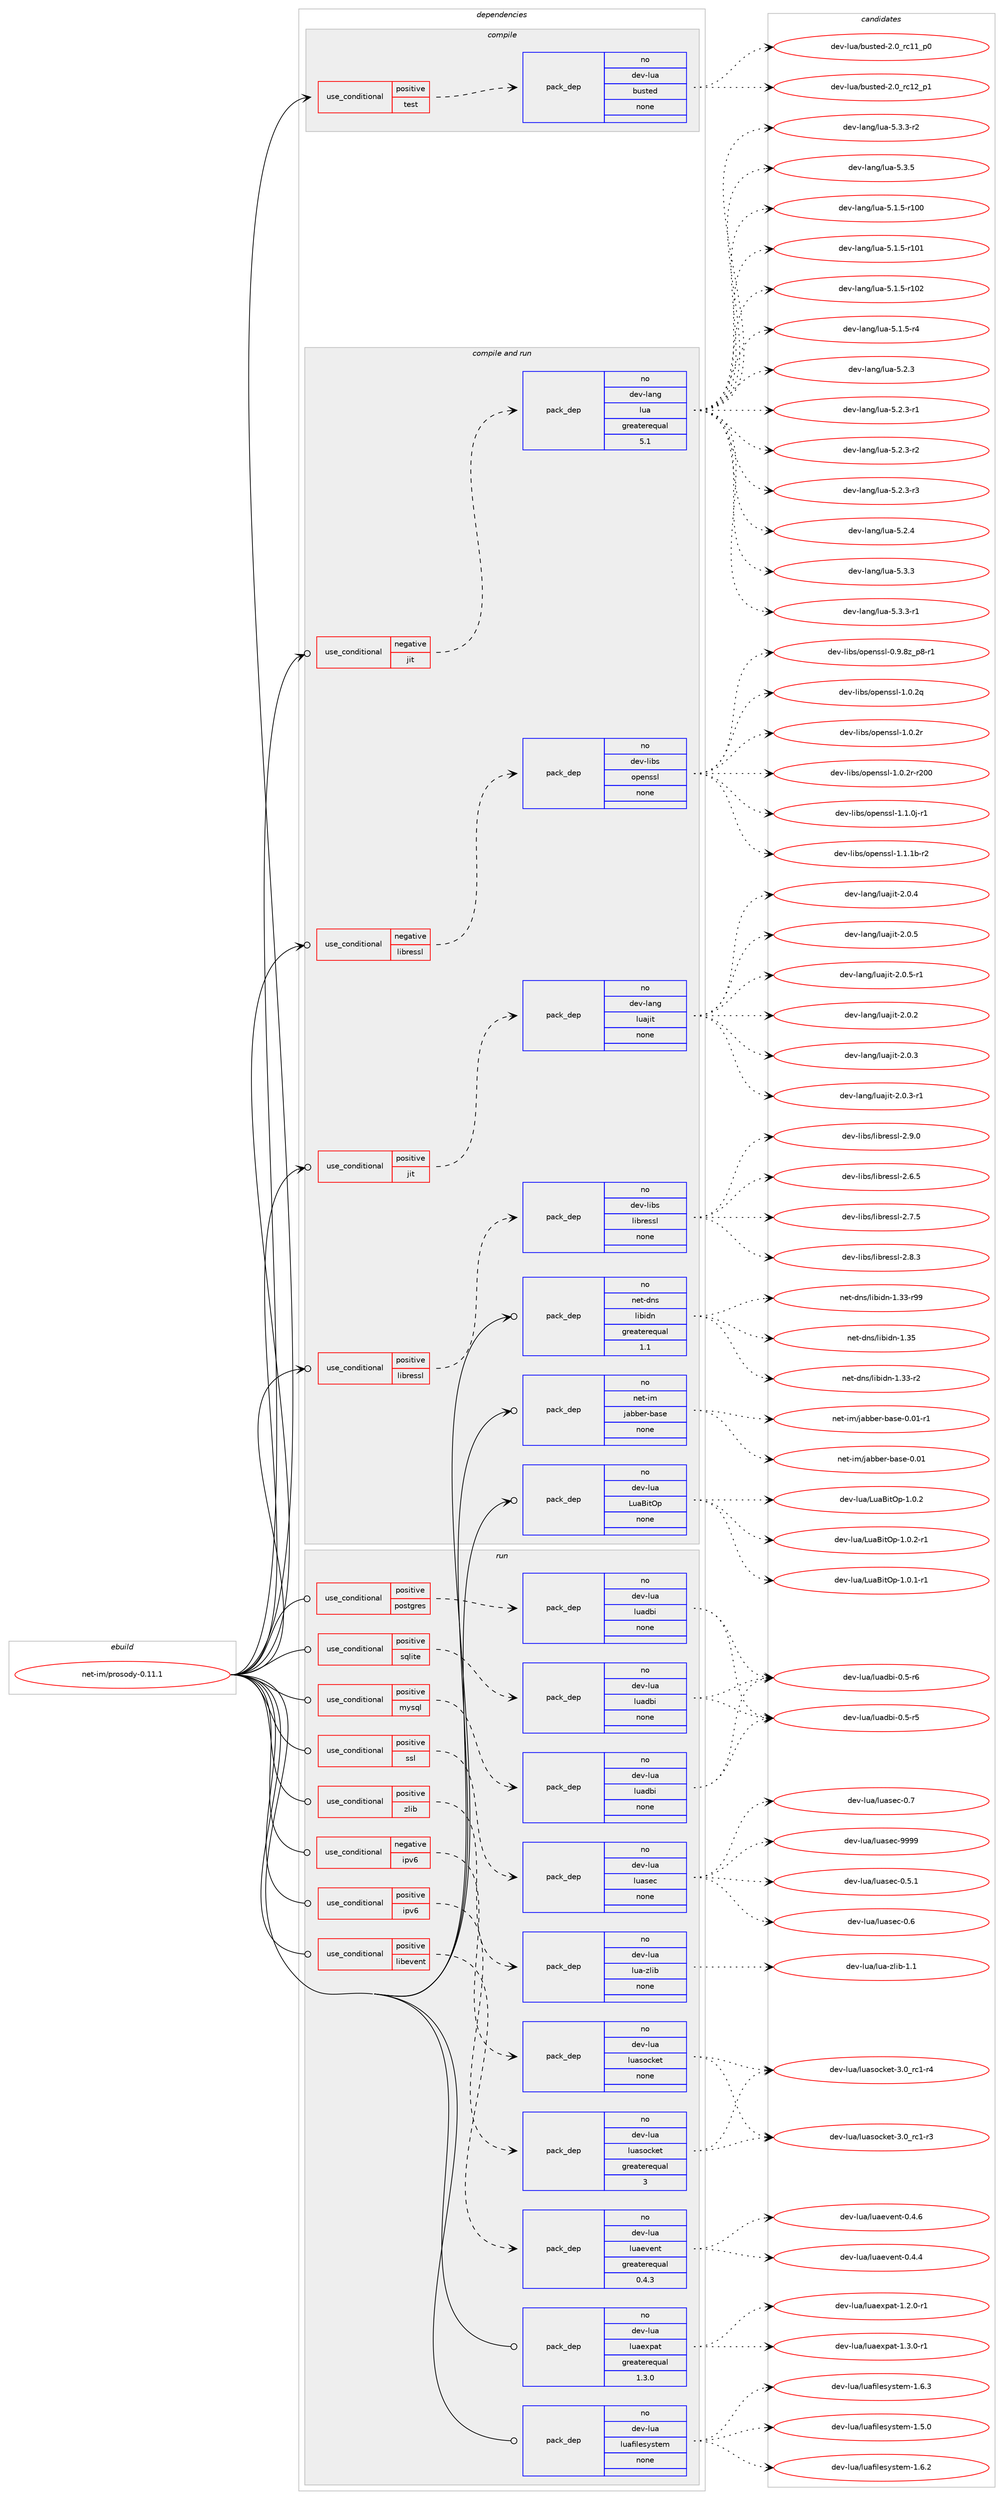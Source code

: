 digraph prolog {

# *************
# Graph options
# *************

newrank=true;
concentrate=true;
compound=true;
graph [rankdir=LR,fontname=Helvetica,fontsize=10,ranksep=1.5];#, ranksep=2.5, nodesep=0.2];
edge  [arrowhead=vee];
node  [fontname=Helvetica,fontsize=10];

# **********
# The ebuild
# **********

subgraph cluster_leftcol {
color=gray;
rank=same;
label=<<i>ebuild</i>>;
id [label="net-im/prosody-0.11.1", color=red, width=4, href="../net-im/prosody-0.11.1.svg"];
}

# ****************
# The dependencies
# ****************

subgraph cluster_midcol {
color=gray;
label=<<i>dependencies</i>>;
subgraph cluster_compile {
fillcolor="#eeeeee";
style=filled;
label=<<i>compile</i>>;
subgraph cond445117 {
dependency1655398 [label=<<TABLE BORDER="0" CELLBORDER="1" CELLSPACING="0" CELLPADDING="4"><TR><TD ROWSPAN="3" CELLPADDING="10">use_conditional</TD></TR><TR><TD>positive</TD></TR><TR><TD>test</TD></TR></TABLE>>, shape=none, color=red];
subgraph pack1183447 {
dependency1655399 [label=<<TABLE BORDER="0" CELLBORDER="1" CELLSPACING="0" CELLPADDING="4" WIDTH="220"><TR><TD ROWSPAN="6" CELLPADDING="30">pack_dep</TD></TR><TR><TD WIDTH="110">no</TD></TR><TR><TD>dev-lua</TD></TR><TR><TD>busted</TD></TR><TR><TD>none</TD></TR><TR><TD></TD></TR></TABLE>>, shape=none, color=blue];
}
dependency1655398:e -> dependency1655399:w [weight=20,style="dashed",arrowhead="vee"];
}
id:e -> dependency1655398:w [weight=20,style="solid",arrowhead="vee"];
}
subgraph cluster_compileandrun {
fillcolor="#eeeeee";
style=filled;
label=<<i>compile and run</i>>;
subgraph cond445118 {
dependency1655400 [label=<<TABLE BORDER="0" CELLBORDER="1" CELLSPACING="0" CELLPADDING="4"><TR><TD ROWSPAN="3" CELLPADDING="10">use_conditional</TD></TR><TR><TD>negative</TD></TR><TR><TD>jit</TD></TR></TABLE>>, shape=none, color=red];
subgraph pack1183448 {
dependency1655401 [label=<<TABLE BORDER="0" CELLBORDER="1" CELLSPACING="0" CELLPADDING="4" WIDTH="220"><TR><TD ROWSPAN="6" CELLPADDING="30">pack_dep</TD></TR><TR><TD WIDTH="110">no</TD></TR><TR><TD>dev-lang</TD></TR><TR><TD>lua</TD></TR><TR><TD>greaterequal</TD></TR><TR><TD>5.1</TD></TR></TABLE>>, shape=none, color=blue];
}
dependency1655400:e -> dependency1655401:w [weight=20,style="dashed",arrowhead="vee"];
}
id:e -> dependency1655400:w [weight=20,style="solid",arrowhead="odotvee"];
subgraph cond445119 {
dependency1655402 [label=<<TABLE BORDER="0" CELLBORDER="1" CELLSPACING="0" CELLPADDING="4"><TR><TD ROWSPAN="3" CELLPADDING="10">use_conditional</TD></TR><TR><TD>negative</TD></TR><TR><TD>libressl</TD></TR></TABLE>>, shape=none, color=red];
subgraph pack1183449 {
dependency1655403 [label=<<TABLE BORDER="0" CELLBORDER="1" CELLSPACING="0" CELLPADDING="4" WIDTH="220"><TR><TD ROWSPAN="6" CELLPADDING="30">pack_dep</TD></TR><TR><TD WIDTH="110">no</TD></TR><TR><TD>dev-libs</TD></TR><TR><TD>openssl</TD></TR><TR><TD>none</TD></TR><TR><TD></TD></TR></TABLE>>, shape=none, color=blue];
}
dependency1655402:e -> dependency1655403:w [weight=20,style="dashed",arrowhead="vee"];
}
id:e -> dependency1655402:w [weight=20,style="solid",arrowhead="odotvee"];
subgraph cond445120 {
dependency1655404 [label=<<TABLE BORDER="0" CELLBORDER="1" CELLSPACING="0" CELLPADDING="4"><TR><TD ROWSPAN="3" CELLPADDING="10">use_conditional</TD></TR><TR><TD>positive</TD></TR><TR><TD>jit</TD></TR></TABLE>>, shape=none, color=red];
subgraph pack1183450 {
dependency1655405 [label=<<TABLE BORDER="0" CELLBORDER="1" CELLSPACING="0" CELLPADDING="4" WIDTH="220"><TR><TD ROWSPAN="6" CELLPADDING="30">pack_dep</TD></TR><TR><TD WIDTH="110">no</TD></TR><TR><TD>dev-lang</TD></TR><TR><TD>luajit</TD></TR><TR><TD>none</TD></TR><TR><TD></TD></TR></TABLE>>, shape=none, color=blue];
}
dependency1655404:e -> dependency1655405:w [weight=20,style="dashed",arrowhead="vee"];
}
id:e -> dependency1655404:w [weight=20,style="solid",arrowhead="odotvee"];
subgraph cond445121 {
dependency1655406 [label=<<TABLE BORDER="0" CELLBORDER="1" CELLSPACING="0" CELLPADDING="4"><TR><TD ROWSPAN="3" CELLPADDING="10">use_conditional</TD></TR><TR><TD>positive</TD></TR><TR><TD>libressl</TD></TR></TABLE>>, shape=none, color=red];
subgraph pack1183451 {
dependency1655407 [label=<<TABLE BORDER="0" CELLBORDER="1" CELLSPACING="0" CELLPADDING="4" WIDTH="220"><TR><TD ROWSPAN="6" CELLPADDING="30">pack_dep</TD></TR><TR><TD WIDTH="110">no</TD></TR><TR><TD>dev-libs</TD></TR><TR><TD>libressl</TD></TR><TR><TD>none</TD></TR><TR><TD></TD></TR></TABLE>>, shape=none, color=blue];
}
dependency1655406:e -> dependency1655407:w [weight=20,style="dashed",arrowhead="vee"];
}
id:e -> dependency1655406:w [weight=20,style="solid",arrowhead="odotvee"];
subgraph pack1183452 {
dependency1655408 [label=<<TABLE BORDER="0" CELLBORDER="1" CELLSPACING="0" CELLPADDING="4" WIDTH="220"><TR><TD ROWSPAN="6" CELLPADDING="30">pack_dep</TD></TR><TR><TD WIDTH="110">no</TD></TR><TR><TD>dev-lua</TD></TR><TR><TD>LuaBitOp</TD></TR><TR><TD>none</TD></TR><TR><TD></TD></TR></TABLE>>, shape=none, color=blue];
}
id:e -> dependency1655408:w [weight=20,style="solid",arrowhead="odotvee"];
subgraph pack1183453 {
dependency1655409 [label=<<TABLE BORDER="0" CELLBORDER="1" CELLSPACING="0" CELLPADDING="4" WIDTH="220"><TR><TD ROWSPAN="6" CELLPADDING="30">pack_dep</TD></TR><TR><TD WIDTH="110">no</TD></TR><TR><TD>net-dns</TD></TR><TR><TD>libidn</TD></TR><TR><TD>greaterequal</TD></TR><TR><TD>1.1</TD></TR></TABLE>>, shape=none, color=blue];
}
id:e -> dependency1655409:w [weight=20,style="solid",arrowhead="odotvee"];
subgraph pack1183454 {
dependency1655410 [label=<<TABLE BORDER="0" CELLBORDER="1" CELLSPACING="0" CELLPADDING="4" WIDTH="220"><TR><TD ROWSPAN="6" CELLPADDING="30">pack_dep</TD></TR><TR><TD WIDTH="110">no</TD></TR><TR><TD>net-im</TD></TR><TR><TD>jabber-base</TD></TR><TR><TD>none</TD></TR><TR><TD></TD></TR></TABLE>>, shape=none, color=blue];
}
id:e -> dependency1655410:w [weight=20,style="solid",arrowhead="odotvee"];
}
subgraph cluster_run {
fillcolor="#eeeeee";
style=filled;
label=<<i>run</i>>;
subgraph cond445122 {
dependency1655411 [label=<<TABLE BORDER="0" CELLBORDER="1" CELLSPACING="0" CELLPADDING="4"><TR><TD ROWSPAN="3" CELLPADDING="10">use_conditional</TD></TR><TR><TD>negative</TD></TR><TR><TD>ipv6</TD></TR></TABLE>>, shape=none, color=red];
subgraph pack1183455 {
dependency1655412 [label=<<TABLE BORDER="0" CELLBORDER="1" CELLSPACING="0" CELLPADDING="4" WIDTH="220"><TR><TD ROWSPAN="6" CELLPADDING="30">pack_dep</TD></TR><TR><TD WIDTH="110">no</TD></TR><TR><TD>dev-lua</TD></TR><TR><TD>luasocket</TD></TR><TR><TD>none</TD></TR><TR><TD></TD></TR></TABLE>>, shape=none, color=blue];
}
dependency1655411:e -> dependency1655412:w [weight=20,style="dashed",arrowhead="vee"];
}
id:e -> dependency1655411:w [weight=20,style="solid",arrowhead="odot"];
subgraph cond445123 {
dependency1655413 [label=<<TABLE BORDER="0" CELLBORDER="1" CELLSPACING="0" CELLPADDING="4"><TR><TD ROWSPAN="3" CELLPADDING="10">use_conditional</TD></TR><TR><TD>positive</TD></TR><TR><TD>ipv6</TD></TR></TABLE>>, shape=none, color=red];
subgraph pack1183456 {
dependency1655414 [label=<<TABLE BORDER="0" CELLBORDER="1" CELLSPACING="0" CELLPADDING="4" WIDTH="220"><TR><TD ROWSPAN="6" CELLPADDING="30">pack_dep</TD></TR><TR><TD WIDTH="110">no</TD></TR><TR><TD>dev-lua</TD></TR><TR><TD>luasocket</TD></TR><TR><TD>greaterequal</TD></TR><TR><TD>3</TD></TR></TABLE>>, shape=none, color=blue];
}
dependency1655413:e -> dependency1655414:w [weight=20,style="dashed",arrowhead="vee"];
}
id:e -> dependency1655413:w [weight=20,style="solid",arrowhead="odot"];
subgraph cond445124 {
dependency1655415 [label=<<TABLE BORDER="0" CELLBORDER="1" CELLSPACING="0" CELLPADDING="4"><TR><TD ROWSPAN="3" CELLPADDING="10">use_conditional</TD></TR><TR><TD>positive</TD></TR><TR><TD>libevent</TD></TR></TABLE>>, shape=none, color=red];
subgraph pack1183457 {
dependency1655416 [label=<<TABLE BORDER="0" CELLBORDER="1" CELLSPACING="0" CELLPADDING="4" WIDTH="220"><TR><TD ROWSPAN="6" CELLPADDING="30">pack_dep</TD></TR><TR><TD WIDTH="110">no</TD></TR><TR><TD>dev-lua</TD></TR><TR><TD>luaevent</TD></TR><TR><TD>greaterequal</TD></TR><TR><TD>0.4.3</TD></TR></TABLE>>, shape=none, color=blue];
}
dependency1655415:e -> dependency1655416:w [weight=20,style="dashed",arrowhead="vee"];
}
id:e -> dependency1655415:w [weight=20,style="solid",arrowhead="odot"];
subgraph cond445125 {
dependency1655417 [label=<<TABLE BORDER="0" CELLBORDER="1" CELLSPACING="0" CELLPADDING="4"><TR><TD ROWSPAN="3" CELLPADDING="10">use_conditional</TD></TR><TR><TD>positive</TD></TR><TR><TD>mysql</TD></TR></TABLE>>, shape=none, color=red];
subgraph pack1183458 {
dependency1655418 [label=<<TABLE BORDER="0" CELLBORDER="1" CELLSPACING="0" CELLPADDING="4" WIDTH="220"><TR><TD ROWSPAN="6" CELLPADDING="30">pack_dep</TD></TR><TR><TD WIDTH="110">no</TD></TR><TR><TD>dev-lua</TD></TR><TR><TD>luadbi</TD></TR><TR><TD>none</TD></TR><TR><TD></TD></TR></TABLE>>, shape=none, color=blue];
}
dependency1655417:e -> dependency1655418:w [weight=20,style="dashed",arrowhead="vee"];
}
id:e -> dependency1655417:w [weight=20,style="solid",arrowhead="odot"];
subgraph cond445126 {
dependency1655419 [label=<<TABLE BORDER="0" CELLBORDER="1" CELLSPACING="0" CELLPADDING="4"><TR><TD ROWSPAN="3" CELLPADDING="10">use_conditional</TD></TR><TR><TD>positive</TD></TR><TR><TD>postgres</TD></TR></TABLE>>, shape=none, color=red];
subgraph pack1183459 {
dependency1655420 [label=<<TABLE BORDER="0" CELLBORDER="1" CELLSPACING="0" CELLPADDING="4" WIDTH="220"><TR><TD ROWSPAN="6" CELLPADDING="30">pack_dep</TD></TR><TR><TD WIDTH="110">no</TD></TR><TR><TD>dev-lua</TD></TR><TR><TD>luadbi</TD></TR><TR><TD>none</TD></TR><TR><TD></TD></TR></TABLE>>, shape=none, color=blue];
}
dependency1655419:e -> dependency1655420:w [weight=20,style="dashed",arrowhead="vee"];
}
id:e -> dependency1655419:w [weight=20,style="solid",arrowhead="odot"];
subgraph cond445127 {
dependency1655421 [label=<<TABLE BORDER="0" CELLBORDER="1" CELLSPACING="0" CELLPADDING="4"><TR><TD ROWSPAN="3" CELLPADDING="10">use_conditional</TD></TR><TR><TD>positive</TD></TR><TR><TD>sqlite</TD></TR></TABLE>>, shape=none, color=red];
subgraph pack1183460 {
dependency1655422 [label=<<TABLE BORDER="0" CELLBORDER="1" CELLSPACING="0" CELLPADDING="4" WIDTH="220"><TR><TD ROWSPAN="6" CELLPADDING="30">pack_dep</TD></TR><TR><TD WIDTH="110">no</TD></TR><TR><TD>dev-lua</TD></TR><TR><TD>luadbi</TD></TR><TR><TD>none</TD></TR><TR><TD></TD></TR></TABLE>>, shape=none, color=blue];
}
dependency1655421:e -> dependency1655422:w [weight=20,style="dashed",arrowhead="vee"];
}
id:e -> dependency1655421:w [weight=20,style="solid",arrowhead="odot"];
subgraph cond445128 {
dependency1655423 [label=<<TABLE BORDER="0" CELLBORDER="1" CELLSPACING="0" CELLPADDING="4"><TR><TD ROWSPAN="3" CELLPADDING="10">use_conditional</TD></TR><TR><TD>positive</TD></TR><TR><TD>ssl</TD></TR></TABLE>>, shape=none, color=red];
subgraph pack1183461 {
dependency1655424 [label=<<TABLE BORDER="0" CELLBORDER="1" CELLSPACING="0" CELLPADDING="4" WIDTH="220"><TR><TD ROWSPAN="6" CELLPADDING="30">pack_dep</TD></TR><TR><TD WIDTH="110">no</TD></TR><TR><TD>dev-lua</TD></TR><TR><TD>luasec</TD></TR><TR><TD>none</TD></TR><TR><TD></TD></TR></TABLE>>, shape=none, color=blue];
}
dependency1655423:e -> dependency1655424:w [weight=20,style="dashed",arrowhead="vee"];
}
id:e -> dependency1655423:w [weight=20,style="solid",arrowhead="odot"];
subgraph cond445129 {
dependency1655425 [label=<<TABLE BORDER="0" CELLBORDER="1" CELLSPACING="0" CELLPADDING="4"><TR><TD ROWSPAN="3" CELLPADDING="10">use_conditional</TD></TR><TR><TD>positive</TD></TR><TR><TD>zlib</TD></TR></TABLE>>, shape=none, color=red];
subgraph pack1183462 {
dependency1655426 [label=<<TABLE BORDER="0" CELLBORDER="1" CELLSPACING="0" CELLPADDING="4" WIDTH="220"><TR><TD ROWSPAN="6" CELLPADDING="30">pack_dep</TD></TR><TR><TD WIDTH="110">no</TD></TR><TR><TD>dev-lua</TD></TR><TR><TD>lua-zlib</TD></TR><TR><TD>none</TD></TR><TR><TD></TD></TR></TABLE>>, shape=none, color=blue];
}
dependency1655425:e -> dependency1655426:w [weight=20,style="dashed",arrowhead="vee"];
}
id:e -> dependency1655425:w [weight=20,style="solid",arrowhead="odot"];
subgraph pack1183463 {
dependency1655427 [label=<<TABLE BORDER="0" CELLBORDER="1" CELLSPACING="0" CELLPADDING="4" WIDTH="220"><TR><TD ROWSPAN="6" CELLPADDING="30">pack_dep</TD></TR><TR><TD WIDTH="110">no</TD></TR><TR><TD>dev-lua</TD></TR><TR><TD>luaexpat</TD></TR><TR><TD>greaterequal</TD></TR><TR><TD>1.3.0</TD></TR></TABLE>>, shape=none, color=blue];
}
id:e -> dependency1655427:w [weight=20,style="solid",arrowhead="odot"];
subgraph pack1183464 {
dependency1655428 [label=<<TABLE BORDER="0" CELLBORDER="1" CELLSPACING="0" CELLPADDING="4" WIDTH="220"><TR><TD ROWSPAN="6" CELLPADDING="30">pack_dep</TD></TR><TR><TD WIDTH="110">no</TD></TR><TR><TD>dev-lua</TD></TR><TR><TD>luafilesystem</TD></TR><TR><TD>none</TD></TR><TR><TD></TD></TR></TABLE>>, shape=none, color=blue];
}
id:e -> dependency1655428:w [weight=20,style="solid",arrowhead="odot"];
}
}

# **************
# The candidates
# **************

subgraph cluster_choices {
rank=same;
color=gray;
label=<<i>candidates</i>>;

subgraph choice1183447 {
color=black;
nodesep=1;
choice1001011184510811797479811711511610110045504648951149949499511248 [label="dev-lua/busted-2.0_rc11_p0", color=red, width=4,href="../dev-lua/busted-2.0_rc11_p0.svg"];
choice1001011184510811797479811711511610110045504648951149949509511249 [label="dev-lua/busted-2.0_rc12_p1", color=red, width=4,href="../dev-lua/busted-2.0_rc12_p1.svg"];
dependency1655399:e -> choice1001011184510811797479811711511610110045504648951149949499511248:w [style=dotted,weight="100"];
dependency1655399:e -> choice1001011184510811797479811711511610110045504648951149949509511249:w [style=dotted,weight="100"];
}
subgraph choice1183448 {
color=black;
nodesep=1;
choice1001011184510897110103471081179745534649465345114494848 [label="dev-lang/lua-5.1.5-r100", color=red, width=4,href="../dev-lang/lua-5.1.5-r100.svg"];
choice1001011184510897110103471081179745534649465345114494849 [label="dev-lang/lua-5.1.5-r101", color=red, width=4,href="../dev-lang/lua-5.1.5-r101.svg"];
choice1001011184510897110103471081179745534649465345114494850 [label="dev-lang/lua-5.1.5-r102", color=red, width=4,href="../dev-lang/lua-5.1.5-r102.svg"];
choice100101118451089711010347108117974553464946534511452 [label="dev-lang/lua-5.1.5-r4", color=red, width=4,href="../dev-lang/lua-5.1.5-r4.svg"];
choice10010111845108971101034710811797455346504651 [label="dev-lang/lua-5.2.3", color=red, width=4,href="../dev-lang/lua-5.2.3.svg"];
choice100101118451089711010347108117974553465046514511449 [label="dev-lang/lua-5.2.3-r1", color=red, width=4,href="../dev-lang/lua-5.2.3-r1.svg"];
choice100101118451089711010347108117974553465046514511450 [label="dev-lang/lua-5.2.3-r2", color=red, width=4,href="../dev-lang/lua-5.2.3-r2.svg"];
choice100101118451089711010347108117974553465046514511451 [label="dev-lang/lua-5.2.3-r3", color=red, width=4,href="../dev-lang/lua-5.2.3-r3.svg"];
choice10010111845108971101034710811797455346504652 [label="dev-lang/lua-5.2.4", color=red, width=4,href="../dev-lang/lua-5.2.4.svg"];
choice10010111845108971101034710811797455346514651 [label="dev-lang/lua-5.3.3", color=red, width=4,href="../dev-lang/lua-5.3.3.svg"];
choice100101118451089711010347108117974553465146514511449 [label="dev-lang/lua-5.3.3-r1", color=red, width=4,href="../dev-lang/lua-5.3.3-r1.svg"];
choice100101118451089711010347108117974553465146514511450 [label="dev-lang/lua-5.3.3-r2", color=red, width=4,href="../dev-lang/lua-5.3.3-r2.svg"];
choice10010111845108971101034710811797455346514653 [label="dev-lang/lua-5.3.5", color=red, width=4,href="../dev-lang/lua-5.3.5.svg"];
dependency1655401:e -> choice1001011184510897110103471081179745534649465345114494848:w [style=dotted,weight="100"];
dependency1655401:e -> choice1001011184510897110103471081179745534649465345114494849:w [style=dotted,weight="100"];
dependency1655401:e -> choice1001011184510897110103471081179745534649465345114494850:w [style=dotted,weight="100"];
dependency1655401:e -> choice100101118451089711010347108117974553464946534511452:w [style=dotted,weight="100"];
dependency1655401:e -> choice10010111845108971101034710811797455346504651:w [style=dotted,weight="100"];
dependency1655401:e -> choice100101118451089711010347108117974553465046514511449:w [style=dotted,weight="100"];
dependency1655401:e -> choice100101118451089711010347108117974553465046514511450:w [style=dotted,weight="100"];
dependency1655401:e -> choice100101118451089711010347108117974553465046514511451:w [style=dotted,weight="100"];
dependency1655401:e -> choice10010111845108971101034710811797455346504652:w [style=dotted,weight="100"];
dependency1655401:e -> choice10010111845108971101034710811797455346514651:w [style=dotted,weight="100"];
dependency1655401:e -> choice100101118451089711010347108117974553465146514511449:w [style=dotted,weight="100"];
dependency1655401:e -> choice100101118451089711010347108117974553465146514511450:w [style=dotted,weight="100"];
dependency1655401:e -> choice10010111845108971101034710811797455346514653:w [style=dotted,weight="100"];
}
subgraph choice1183449 {
color=black;
nodesep=1;
choice10010111845108105981154711111210111011511510845484657465612295112564511449 [label="dev-libs/openssl-0.9.8z_p8-r1", color=red, width=4,href="../dev-libs/openssl-0.9.8z_p8-r1.svg"];
choice100101118451081059811547111112101110115115108454946484650113 [label="dev-libs/openssl-1.0.2q", color=red, width=4,href="../dev-libs/openssl-1.0.2q.svg"];
choice100101118451081059811547111112101110115115108454946484650114 [label="dev-libs/openssl-1.0.2r", color=red, width=4,href="../dev-libs/openssl-1.0.2r.svg"];
choice10010111845108105981154711111210111011511510845494648465011445114504848 [label="dev-libs/openssl-1.0.2r-r200", color=red, width=4,href="../dev-libs/openssl-1.0.2r-r200.svg"];
choice1001011184510810598115471111121011101151151084549464946481064511449 [label="dev-libs/openssl-1.1.0j-r1", color=red, width=4,href="../dev-libs/openssl-1.1.0j-r1.svg"];
choice100101118451081059811547111112101110115115108454946494649984511450 [label="dev-libs/openssl-1.1.1b-r2", color=red, width=4,href="../dev-libs/openssl-1.1.1b-r2.svg"];
dependency1655403:e -> choice10010111845108105981154711111210111011511510845484657465612295112564511449:w [style=dotted,weight="100"];
dependency1655403:e -> choice100101118451081059811547111112101110115115108454946484650113:w [style=dotted,weight="100"];
dependency1655403:e -> choice100101118451081059811547111112101110115115108454946484650114:w [style=dotted,weight="100"];
dependency1655403:e -> choice10010111845108105981154711111210111011511510845494648465011445114504848:w [style=dotted,weight="100"];
dependency1655403:e -> choice1001011184510810598115471111121011101151151084549464946481064511449:w [style=dotted,weight="100"];
dependency1655403:e -> choice100101118451081059811547111112101110115115108454946494649984511450:w [style=dotted,weight="100"];
}
subgraph choice1183450 {
color=black;
nodesep=1;
choice10010111845108971101034710811797106105116455046484650 [label="dev-lang/luajit-2.0.2", color=red, width=4,href="../dev-lang/luajit-2.0.2.svg"];
choice10010111845108971101034710811797106105116455046484651 [label="dev-lang/luajit-2.0.3", color=red, width=4,href="../dev-lang/luajit-2.0.3.svg"];
choice100101118451089711010347108117971061051164550464846514511449 [label="dev-lang/luajit-2.0.3-r1", color=red, width=4,href="../dev-lang/luajit-2.0.3-r1.svg"];
choice10010111845108971101034710811797106105116455046484652 [label="dev-lang/luajit-2.0.4", color=red, width=4,href="../dev-lang/luajit-2.0.4.svg"];
choice10010111845108971101034710811797106105116455046484653 [label="dev-lang/luajit-2.0.5", color=red, width=4,href="../dev-lang/luajit-2.0.5.svg"];
choice100101118451089711010347108117971061051164550464846534511449 [label="dev-lang/luajit-2.0.5-r1", color=red, width=4,href="../dev-lang/luajit-2.0.5-r1.svg"];
dependency1655405:e -> choice10010111845108971101034710811797106105116455046484650:w [style=dotted,weight="100"];
dependency1655405:e -> choice10010111845108971101034710811797106105116455046484651:w [style=dotted,weight="100"];
dependency1655405:e -> choice100101118451089711010347108117971061051164550464846514511449:w [style=dotted,weight="100"];
dependency1655405:e -> choice10010111845108971101034710811797106105116455046484652:w [style=dotted,weight="100"];
dependency1655405:e -> choice10010111845108971101034710811797106105116455046484653:w [style=dotted,weight="100"];
dependency1655405:e -> choice100101118451089711010347108117971061051164550464846534511449:w [style=dotted,weight="100"];
}
subgraph choice1183451 {
color=black;
nodesep=1;
choice10010111845108105981154710810598114101115115108455046544653 [label="dev-libs/libressl-2.6.5", color=red, width=4,href="../dev-libs/libressl-2.6.5.svg"];
choice10010111845108105981154710810598114101115115108455046554653 [label="dev-libs/libressl-2.7.5", color=red, width=4,href="../dev-libs/libressl-2.7.5.svg"];
choice10010111845108105981154710810598114101115115108455046564651 [label="dev-libs/libressl-2.8.3", color=red, width=4,href="../dev-libs/libressl-2.8.3.svg"];
choice10010111845108105981154710810598114101115115108455046574648 [label="dev-libs/libressl-2.9.0", color=red, width=4,href="../dev-libs/libressl-2.9.0.svg"];
dependency1655407:e -> choice10010111845108105981154710810598114101115115108455046544653:w [style=dotted,weight="100"];
dependency1655407:e -> choice10010111845108105981154710810598114101115115108455046554653:w [style=dotted,weight="100"];
dependency1655407:e -> choice10010111845108105981154710810598114101115115108455046564651:w [style=dotted,weight="100"];
dependency1655407:e -> choice10010111845108105981154710810598114101115115108455046574648:w [style=dotted,weight="100"];
}
subgraph choice1183452 {
color=black;
nodesep=1;
choice100101118451081179747761179766105116791124549464846494511449 [label="dev-lua/LuaBitOp-1.0.1-r1", color=red, width=4,href="../dev-lua/LuaBitOp-1.0.1-r1.svg"];
choice10010111845108117974776117976610511679112454946484650 [label="dev-lua/LuaBitOp-1.0.2", color=red, width=4,href="../dev-lua/LuaBitOp-1.0.2.svg"];
choice100101118451081179747761179766105116791124549464846504511449 [label="dev-lua/LuaBitOp-1.0.2-r1", color=red, width=4,href="../dev-lua/LuaBitOp-1.0.2-r1.svg"];
dependency1655408:e -> choice100101118451081179747761179766105116791124549464846494511449:w [style=dotted,weight="100"];
dependency1655408:e -> choice10010111845108117974776117976610511679112454946484650:w [style=dotted,weight="100"];
dependency1655408:e -> choice100101118451081179747761179766105116791124549464846504511449:w [style=dotted,weight="100"];
}
subgraph choice1183453 {
color=black;
nodesep=1;
choice11010111645100110115471081059810510011045494651514511450 [label="net-dns/libidn-1.33-r2", color=red, width=4,href="../net-dns/libidn-1.33-r2.svg"];
choice1101011164510011011547108105981051001104549465151451145757 [label="net-dns/libidn-1.33-r99", color=red, width=4,href="../net-dns/libidn-1.33-r99.svg"];
choice1101011164510011011547108105981051001104549465153 [label="net-dns/libidn-1.35", color=red, width=4,href="../net-dns/libidn-1.35.svg"];
dependency1655409:e -> choice11010111645100110115471081059810510011045494651514511450:w [style=dotted,weight="100"];
dependency1655409:e -> choice1101011164510011011547108105981051001104549465151451145757:w [style=dotted,weight="100"];
dependency1655409:e -> choice1101011164510011011547108105981051001104549465153:w [style=dotted,weight="100"];
}
subgraph choice1183454 {
color=black;
nodesep=1;
choice11010111645105109471069798981011144598971151014548464849 [label="net-im/jabber-base-0.01", color=red, width=4,href="../net-im/jabber-base-0.01.svg"];
choice110101116451051094710697989810111445989711510145484648494511449 [label="net-im/jabber-base-0.01-r1", color=red, width=4,href="../net-im/jabber-base-0.01-r1.svg"];
dependency1655410:e -> choice11010111645105109471069798981011144598971151014548464849:w [style=dotted,weight="100"];
dependency1655410:e -> choice110101116451051094710697989810111445989711510145484648494511449:w [style=dotted,weight="100"];
}
subgraph choice1183455 {
color=black;
nodesep=1;
choice1001011184510811797471081179711511199107101116455146489511499494511451 [label="dev-lua/luasocket-3.0_rc1-r3", color=red, width=4,href="../dev-lua/luasocket-3.0_rc1-r3.svg"];
choice1001011184510811797471081179711511199107101116455146489511499494511452 [label="dev-lua/luasocket-3.0_rc1-r4", color=red, width=4,href="../dev-lua/luasocket-3.0_rc1-r4.svg"];
dependency1655412:e -> choice1001011184510811797471081179711511199107101116455146489511499494511451:w [style=dotted,weight="100"];
dependency1655412:e -> choice1001011184510811797471081179711511199107101116455146489511499494511452:w [style=dotted,weight="100"];
}
subgraph choice1183456 {
color=black;
nodesep=1;
choice1001011184510811797471081179711511199107101116455146489511499494511451 [label="dev-lua/luasocket-3.0_rc1-r3", color=red, width=4,href="../dev-lua/luasocket-3.0_rc1-r3.svg"];
choice1001011184510811797471081179711511199107101116455146489511499494511452 [label="dev-lua/luasocket-3.0_rc1-r4", color=red, width=4,href="../dev-lua/luasocket-3.0_rc1-r4.svg"];
dependency1655414:e -> choice1001011184510811797471081179711511199107101116455146489511499494511451:w [style=dotted,weight="100"];
dependency1655414:e -> choice1001011184510811797471081179711511199107101116455146489511499494511452:w [style=dotted,weight="100"];
}
subgraph choice1183457 {
color=black;
nodesep=1;
choice10010111845108117974710811797101118101110116454846524652 [label="dev-lua/luaevent-0.4.4", color=red, width=4,href="../dev-lua/luaevent-0.4.4.svg"];
choice10010111845108117974710811797101118101110116454846524654 [label="dev-lua/luaevent-0.4.6", color=red, width=4,href="../dev-lua/luaevent-0.4.6.svg"];
dependency1655416:e -> choice10010111845108117974710811797101118101110116454846524652:w [style=dotted,weight="100"];
dependency1655416:e -> choice10010111845108117974710811797101118101110116454846524654:w [style=dotted,weight="100"];
}
subgraph choice1183458 {
color=black;
nodesep=1;
choice1001011184510811797471081179710098105454846534511453 [label="dev-lua/luadbi-0.5-r5", color=red, width=4,href="../dev-lua/luadbi-0.5-r5.svg"];
choice1001011184510811797471081179710098105454846534511454 [label="dev-lua/luadbi-0.5-r6", color=red, width=4,href="../dev-lua/luadbi-0.5-r6.svg"];
dependency1655418:e -> choice1001011184510811797471081179710098105454846534511453:w [style=dotted,weight="100"];
dependency1655418:e -> choice1001011184510811797471081179710098105454846534511454:w [style=dotted,weight="100"];
}
subgraph choice1183459 {
color=black;
nodesep=1;
choice1001011184510811797471081179710098105454846534511453 [label="dev-lua/luadbi-0.5-r5", color=red, width=4,href="../dev-lua/luadbi-0.5-r5.svg"];
choice1001011184510811797471081179710098105454846534511454 [label="dev-lua/luadbi-0.5-r6", color=red, width=4,href="../dev-lua/luadbi-0.5-r6.svg"];
dependency1655420:e -> choice1001011184510811797471081179710098105454846534511453:w [style=dotted,weight="100"];
dependency1655420:e -> choice1001011184510811797471081179710098105454846534511454:w [style=dotted,weight="100"];
}
subgraph choice1183460 {
color=black;
nodesep=1;
choice1001011184510811797471081179710098105454846534511453 [label="dev-lua/luadbi-0.5-r5", color=red, width=4,href="../dev-lua/luadbi-0.5-r5.svg"];
choice1001011184510811797471081179710098105454846534511454 [label="dev-lua/luadbi-0.5-r6", color=red, width=4,href="../dev-lua/luadbi-0.5-r6.svg"];
dependency1655422:e -> choice1001011184510811797471081179710098105454846534511453:w [style=dotted,weight="100"];
dependency1655422:e -> choice1001011184510811797471081179710098105454846534511454:w [style=dotted,weight="100"];
}
subgraph choice1183461 {
color=black;
nodesep=1;
choice1001011184510811797471081179711510199454846534649 [label="dev-lua/luasec-0.5.1", color=red, width=4,href="../dev-lua/luasec-0.5.1.svg"];
choice100101118451081179747108117971151019945484654 [label="dev-lua/luasec-0.6", color=red, width=4,href="../dev-lua/luasec-0.6.svg"];
choice100101118451081179747108117971151019945484655 [label="dev-lua/luasec-0.7", color=red, width=4,href="../dev-lua/luasec-0.7.svg"];
choice10010111845108117974710811797115101994557575757 [label="dev-lua/luasec-9999", color=red, width=4,href="../dev-lua/luasec-9999.svg"];
dependency1655424:e -> choice1001011184510811797471081179711510199454846534649:w [style=dotted,weight="100"];
dependency1655424:e -> choice100101118451081179747108117971151019945484654:w [style=dotted,weight="100"];
dependency1655424:e -> choice100101118451081179747108117971151019945484655:w [style=dotted,weight="100"];
dependency1655424:e -> choice10010111845108117974710811797115101994557575757:w [style=dotted,weight="100"];
}
subgraph choice1183462 {
color=black;
nodesep=1;
choice10010111845108117974710811797451221081059845494649 [label="dev-lua/lua-zlib-1.1", color=red, width=4,href="../dev-lua/lua-zlib-1.1.svg"];
dependency1655426:e -> choice10010111845108117974710811797451221081059845494649:w [style=dotted,weight="100"];
}
subgraph choice1183463 {
color=black;
nodesep=1;
choice10010111845108117974710811797101120112971164549465046484511449 [label="dev-lua/luaexpat-1.2.0-r1", color=red, width=4,href="../dev-lua/luaexpat-1.2.0-r1.svg"];
choice10010111845108117974710811797101120112971164549465146484511449 [label="dev-lua/luaexpat-1.3.0-r1", color=red, width=4,href="../dev-lua/luaexpat-1.3.0-r1.svg"];
dependency1655427:e -> choice10010111845108117974710811797101120112971164549465046484511449:w [style=dotted,weight="100"];
dependency1655427:e -> choice10010111845108117974710811797101120112971164549465146484511449:w [style=dotted,weight="100"];
}
subgraph choice1183464 {
color=black;
nodesep=1;
choice10010111845108117974710811797102105108101115121115116101109454946534648 [label="dev-lua/luafilesystem-1.5.0", color=red, width=4,href="../dev-lua/luafilesystem-1.5.0.svg"];
choice10010111845108117974710811797102105108101115121115116101109454946544650 [label="dev-lua/luafilesystem-1.6.2", color=red, width=4,href="../dev-lua/luafilesystem-1.6.2.svg"];
choice10010111845108117974710811797102105108101115121115116101109454946544651 [label="dev-lua/luafilesystem-1.6.3", color=red, width=4,href="../dev-lua/luafilesystem-1.6.3.svg"];
dependency1655428:e -> choice10010111845108117974710811797102105108101115121115116101109454946534648:w [style=dotted,weight="100"];
dependency1655428:e -> choice10010111845108117974710811797102105108101115121115116101109454946544650:w [style=dotted,weight="100"];
dependency1655428:e -> choice10010111845108117974710811797102105108101115121115116101109454946544651:w [style=dotted,weight="100"];
}
}

}
